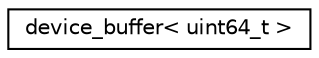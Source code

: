 digraph "Graphical Class Hierarchy"
{
  edge [fontname="Helvetica",fontsize="10",labelfontname="Helvetica",labelfontsize="10"];
  node [fontname="Helvetica",fontsize="10",shape=record];
  rankdir="LR";
  Node0 [label="device_buffer\< uint64_t \>",height=0.2,width=0.4,color="black", fillcolor="white", style="filled",URL="$classdevice__buffer.html"];
}
